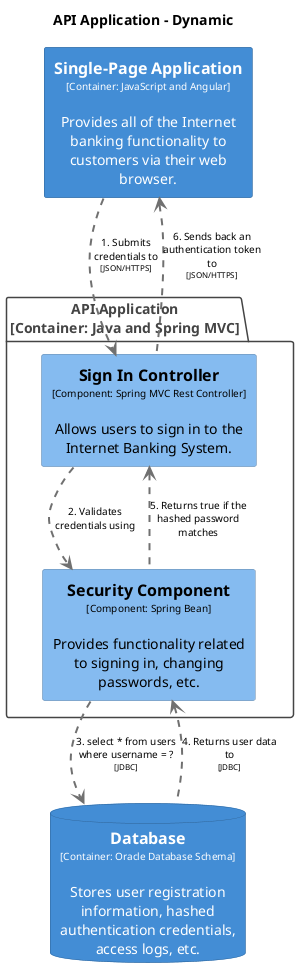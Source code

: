 @startuml
title API Application - Dynamic

skinparam {
  shadowing false
  arrowFontSize 10
  defaultTextAlignment center
  wrapWidth 200
  maxMessageSize 100
  PackageBorderColor<<group>> #cccccc
  PackageFontColor<<group>> #cccccc
}
hide stereotype

skinparam database<<21>> {
  BackgroundColor #438dd5
  FontColor #ffffff
  BorderColor #2e6295
}
skinparam rectangle<<32>> {
  BackgroundColor #85bbf0
  FontColor #000000
  BorderColor #5d82a8
}
skinparam rectangle<<29>> {
  BackgroundColor #85bbf0
  FontColor #000000
  BorderColor #5d82a8
}
skinparam rectangle<<17>> {
  BackgroundColor #438dd5
  FontColor #ffffff
  BorderColor #2e6295
}

package "API Application\n[Container: Java and Spring MVC]" <<20>> {
  skinparam PackageBorderColor<<20>> #444444
  skinparam PackageFontColor<<20>> #444444

  rectangle "==Sign In Controller\n<size:10>[Component: Spring MVC Rest Controller]</size>\n\nAllows users to sign in to the Internet Banking System." <<29>> as 29
  rectangle "==Security Component\n<size:10>[Component: Spring Bean]</size>\n\nProvides functionality related to signing in, changing passwords, etc." <<32>> as 32
}

rectangle "==Single-Page Application\n<size:10>[Container: JavaScript and Angular]</size>\n\nProvides all of the Internet banking functionality to customers via their web browser." <<17>> as 17
database "==Database\n<size:10>[Container: Oracle Database Schema]</size>\n\nStores user registration information, hashed authentication credentials, access logs, etc." <<21>> as 21

17 .[#707070,thickness=2].> 29 : "1. Submits credentials to\n<size:8>[JSON/HTTPS]</size>"
29 .[#707070,thickness=2].> 32 : "2. Validates credentials using"
32 .[#707070,thickness=2].> 21 : "3. select * from users where username = ?\n<size:8>[JDBC]</size>"
32 <.[#707070,thickness=2]. 21 : "4. Returns user data to\n<size:8>[JDBC]</size>"
29 <.[#707070,thickness=2]. 32 : "5. Returns true if the hashed password matches"
17 <.[#707070,thickness=2]. 29 : "6. Sends back an authentication token to\n<size:8>[JSON/HTTPS]</size>"
@enduml